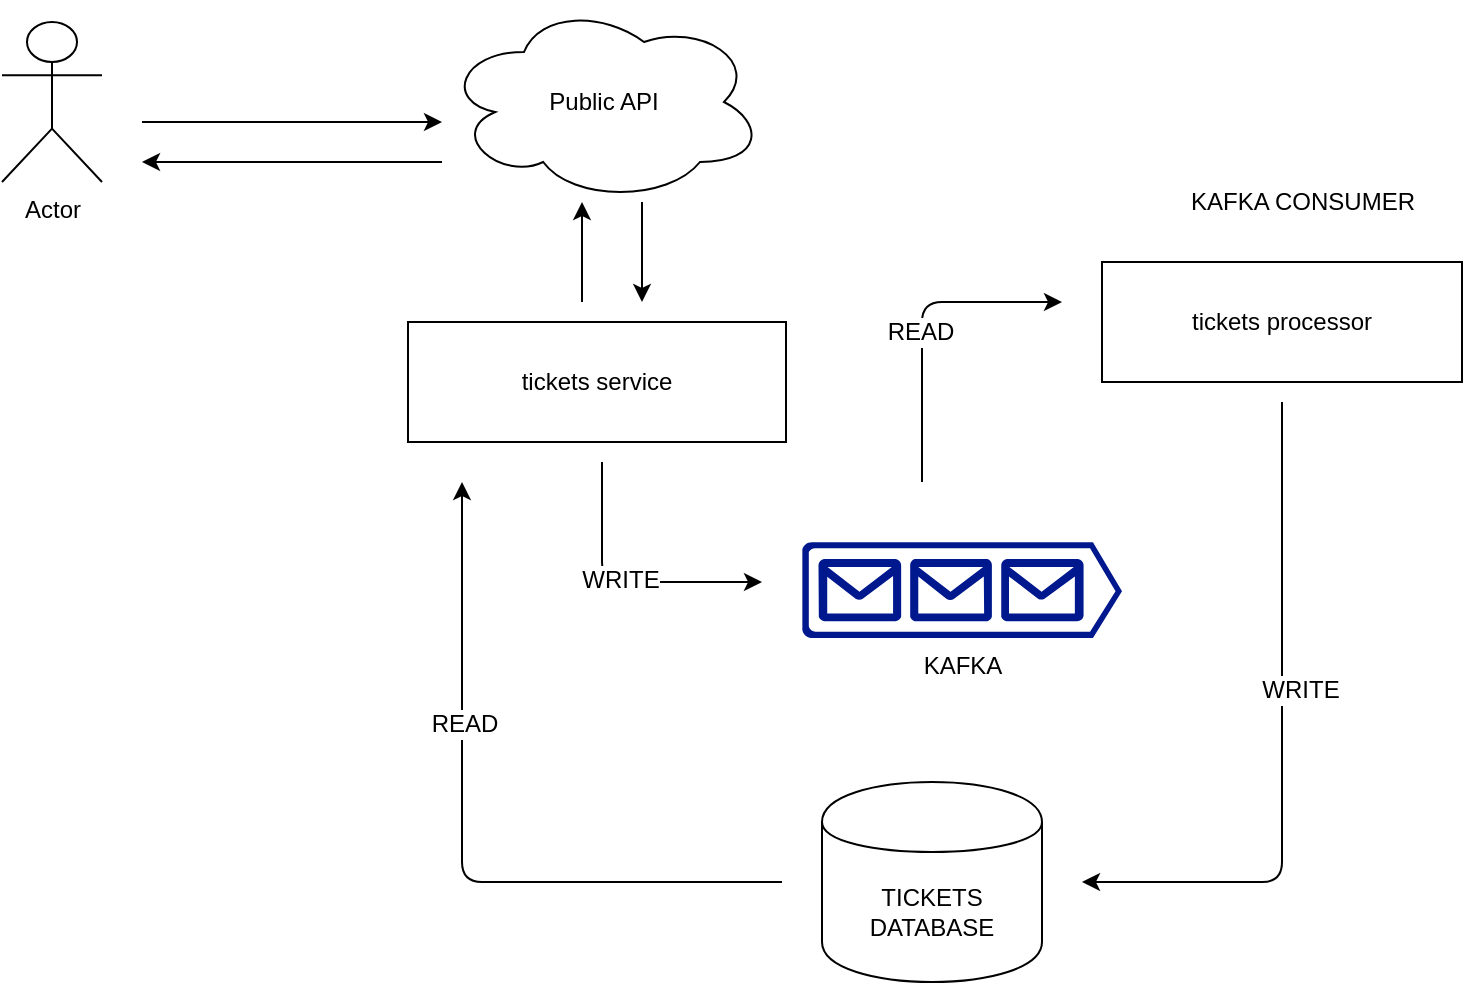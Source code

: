 <mxfile version="12.5.5" type="github"><diagram id="YHA_lS3RQCWzdK5vYF7w" name="Page-1"><mxGraphModel dx="934" dy="509" grid="1" gridSize="10" guides="1" tooltips="1" connect="1" arrows="1" fold="1" page="1" pageScale="1" pageWidth="850" pageHeight="1100" math="0" shadow="0"><root><mxCell id="0"/><mxCell id="1" parent="0"/><mxCell id="z_uvhTpbd9frET_3WC9S-1" value="TICKETS DATABASE" style="shape=cylinder;whiteSpace=wrap;html=1;boundedLbl=1;backgroundOutline=1;" vertex="1" parent="1"><mxGeometry x="470" y="510" width="110" height="100" as="geometry"/></mxCell><mxCell id="z_uvhTpbd9frET_3WC9S-2" value="&lt;div&gt;KAFKA&lt;/div&gt;&lt;div&gt;&lt;br&gt;&lt;/div&gt;" style="aspect=fixed;pointerEvents=1;shadow=0;dashed=0;html=1;strokeColor=none;labelPosition=center;verticalLabelPosition=bottom;verticalAlign=top;align=center;fillColor=#00188D;shape=mxgraph.azure.queue_generic" vertex="1" parent="1"><mxGeometry x="460" y="390" width="160" height="48" as="geometry"/></mxCell><mxCell id="z_uvhTpbd9frET_3WC9S-3" value="&lt;div&gt;tickets service&lt;/div&gt;" style="rounded=0;whiteSpace=wrap;html=1;" vertex="1" parent="1"><mxGeometry x="263" y="280" width="189" height="60" as="geometry"/></mxCell><mxCell id="z_uvhTpbd9frET_3WC9S-4" value="&lt;div&gt;tickets processor&lt;/div&gt;" style="rounded=0;whiteSpace=wrap;html=1;" vertex="1" parent="1"><mxGeometry x="610" y="250" width="180" height="60" as="geometry"/></mxCell><mxCell id="z_uvhTpbd9frET_3WC9S-5" value="&lt;div&gt;Public API&lt;/div&gt;" style="ellipse;shape=cloud;whiteSpace=wrap;html=1;" vertex="1" parent="1"><mxGeometry x="281" y="120" width="160" height="100" as="geometry"/></mxCell><mxCell id="z_uvhTpbd9frET_3WC9S-6" value="Actor" style="shape=umlActor;verticalLabelPosition=bottom;labelBackgroundColor=#ffffff;verticalAlign=top;html=1;outlineConnect=0;" vertex="1" parent="1"><mxGeometry x="60" y="130" width="50" height="80" as="geometry"/></mxCell><mxCell id="z_uvhTpbd9frET_3WC9S-7" value="" style="endArrow=classic;html=1;" edge="1" parent="1"><mxGeometry width="50" height="50" relative="1" as="geometry"><mxPoint x="130" y="180" as="sourcePoint"/><mxPoint x="280" y="180" as="targetPoint"/></mxGeometry></mxCell><mxCell id="z_uvhTpbd9frET_3WC9S-9" value="" style="endArrow=classic;html=1;" edge="1" parent="1"><mxGeometry width="50" height="50" relative="1" as="geometry"><mxPoint x="280" y="200" as="sourcePoint"/><mxPoint x="130" y="200" as="targetPoint"/></mxGeometry></mxCell><mxCell id="z_uvhTpbd9frET_3WC9S-10" value="" style="endArrow=classic;html=1;" edge="1" parent="1"><mxGeometry width="50" height="50" relative="1" as="geometry"><mxPoint x="360" y="350" as="sourcePoint"/><mxPoint x="440" y="410" as="targetPoint"/><Array as="points"><mxPoint x="360" y="410"/></Array></mxGeometry></mxCell><mxCell id="z_uvhTpbd9frET_3WC9S-17" value="&lt;div&gt;WRITE&lt;/div&gt;" style="text;html=1;align=center;verticalAlign=middle;resizable=0;points=[];labelBackgroundColor=#ffffff;" vertex="1" connectable="0" parent="z_uvhTpbd9frET_3WC9S-10"><mxGeometry x="-0.157" y="9" relative="1" as="geometry"><mxPoint as="offset"/></mxGeometry></mxCell><mxCell id="z_uvhTpbd9frET_3WC9S-12" value="" style="endArrow=classic;html=1;" edge="1" parent="1"><mxGeometry width="50" height="50" relative="1" as="geometry"><mxPoint x="450" y="560" as="sourcePoint"/><mxPoint x="290" y="360" as="targetPoint"/><Array as="points"><mxPoint x="290" y="560"/></Array></mxGeometry></mxCell><mxCell id="z_uvhTpbd9frET_3WC9S-13" value="&lt;div&gt;READ&lt;/div&gt;" style="text;html=1;align=center;verticalAlign=middle;resizable=0;points=[];labelBackgroundColor=#ffffff;" vertex="1" connectable="0" parent="z_uvhTpbd9frET_3WC9S-12"><mxGeometry x="0.331" y="-1" relative="1" as="geometry"><mxPoint as="offset"/></mxGeometry></mxCell><mxCell id="z_uvhTpbd9frET_3WC9S-18" value="KAFKA CONSUMER" style="text;html=1;align=center;verticalAlign=middle;resizable=0;points=[];autosize=1;" vertex="1" parent="1"><mxGeometry x="640" y="210" width="140" height="20" as="geometry"/></mxCell><mxCell id="z_uvhTpbd9frET_3WC9S-21" value="" style="endArrow=classic;html=1;" edge="1" parent="1"><mxGeometry width="50" height="50" relative="1" as="geometry"><mxPoint x="520" y="360" as="sourcePoint"/><mxPoint x="590" y="270" as="targetPoint"/><Array as="points"><mxPoint x="520" y="270"/></Array></mxGeometry></mxCell><mxCell id="z_uvhTpbd9frET_3WC9S-23" value="READ" style="text;html=1;align=center;verticalAlign=middle;resizable=0;points=[];labelBackgroundColor=#ffffff;" vertex="1" connectable="0" parent="z_uvhTpbd9frET_3WC9S-21"><mxGeometry x="-0.062" y="1" relative="1" as="geometry"><mxPoint as="offset"/></mxGeometry></mxCell><mxCell id="z_uvhTpbd9frET_3WC9S-24" value="" style="endArrow=classic;html=1;" edge="1" parent="1"><mxGeometry width="50" height="50" relative="1" as="geometry"><mxPoint x="700" y="320" as="sourcePoint"/><mxPoint x="600" y="560" as="targetPoint"/><Array as="points"><mxPoint x="700" y="560"/></Array></mxGeometry></mxCell><mxCell id="z_uvhTpbd9frET_3WC9S-25" value="&lt;div&gt;WRITE&lt;/div&gt;" style="text;html=1;align=center;verticalAlign=middle;resizable=0;points=[];labelBackgroundColor=#ffffff;" vertex="1" connectable="0" parent="z_uvhTpbd9frET_3WC9S-24"><mxGeometry x="-0.157" y="9" relative="1" as="geometry"><mxPoint as="offset"/></mxGeometry></mxCell><mxCell id="z_uvhTpbd9frET_3WC9S-30" value="" style="endArrow=classic;html=1;" edge="1" parent="1"><mxGeometry width="50" height="50" relative="1" as="geometry"><mxPoint x="350" y="270" as="sourcePoint"/><mxPoint x="350" y="220" as="targetPoint"/></mxGeometry></mxCell><mxCell id="z_uvhTpbd9frET_3WC9S-31" value="" style="endArrow=classic;html=1;" edge="1" parent="1"><mxGeometry width="50" height="50" relative="1" as="geometry"><mxPoint x="380" y="220" as="sourcePoint"/><mxPoint x="380" y="270" as="targetPoint"/></mxGeometry></mxCell></root></mxGraphModel></diagram></mxfile>